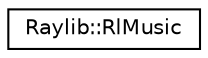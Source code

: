 digraph "Graphical Class Hierarchy"
{
 // LATEX_PDF_SIZE
  edge [fontname="Helvetica",fontsize="10",labelfontname="Helvetica",labelfontsize="10"];
  node [fontname="Helvetica",fontsize="10",shape=record];
  rankdir="LR";
  Node0 [label="Raylib::RlMusic",height=0.2,width=0.4,color="black", fillcolor="white", style="filled",URL="$classRaylib_1_1RlMusic.html",tooltip=" "];
}
